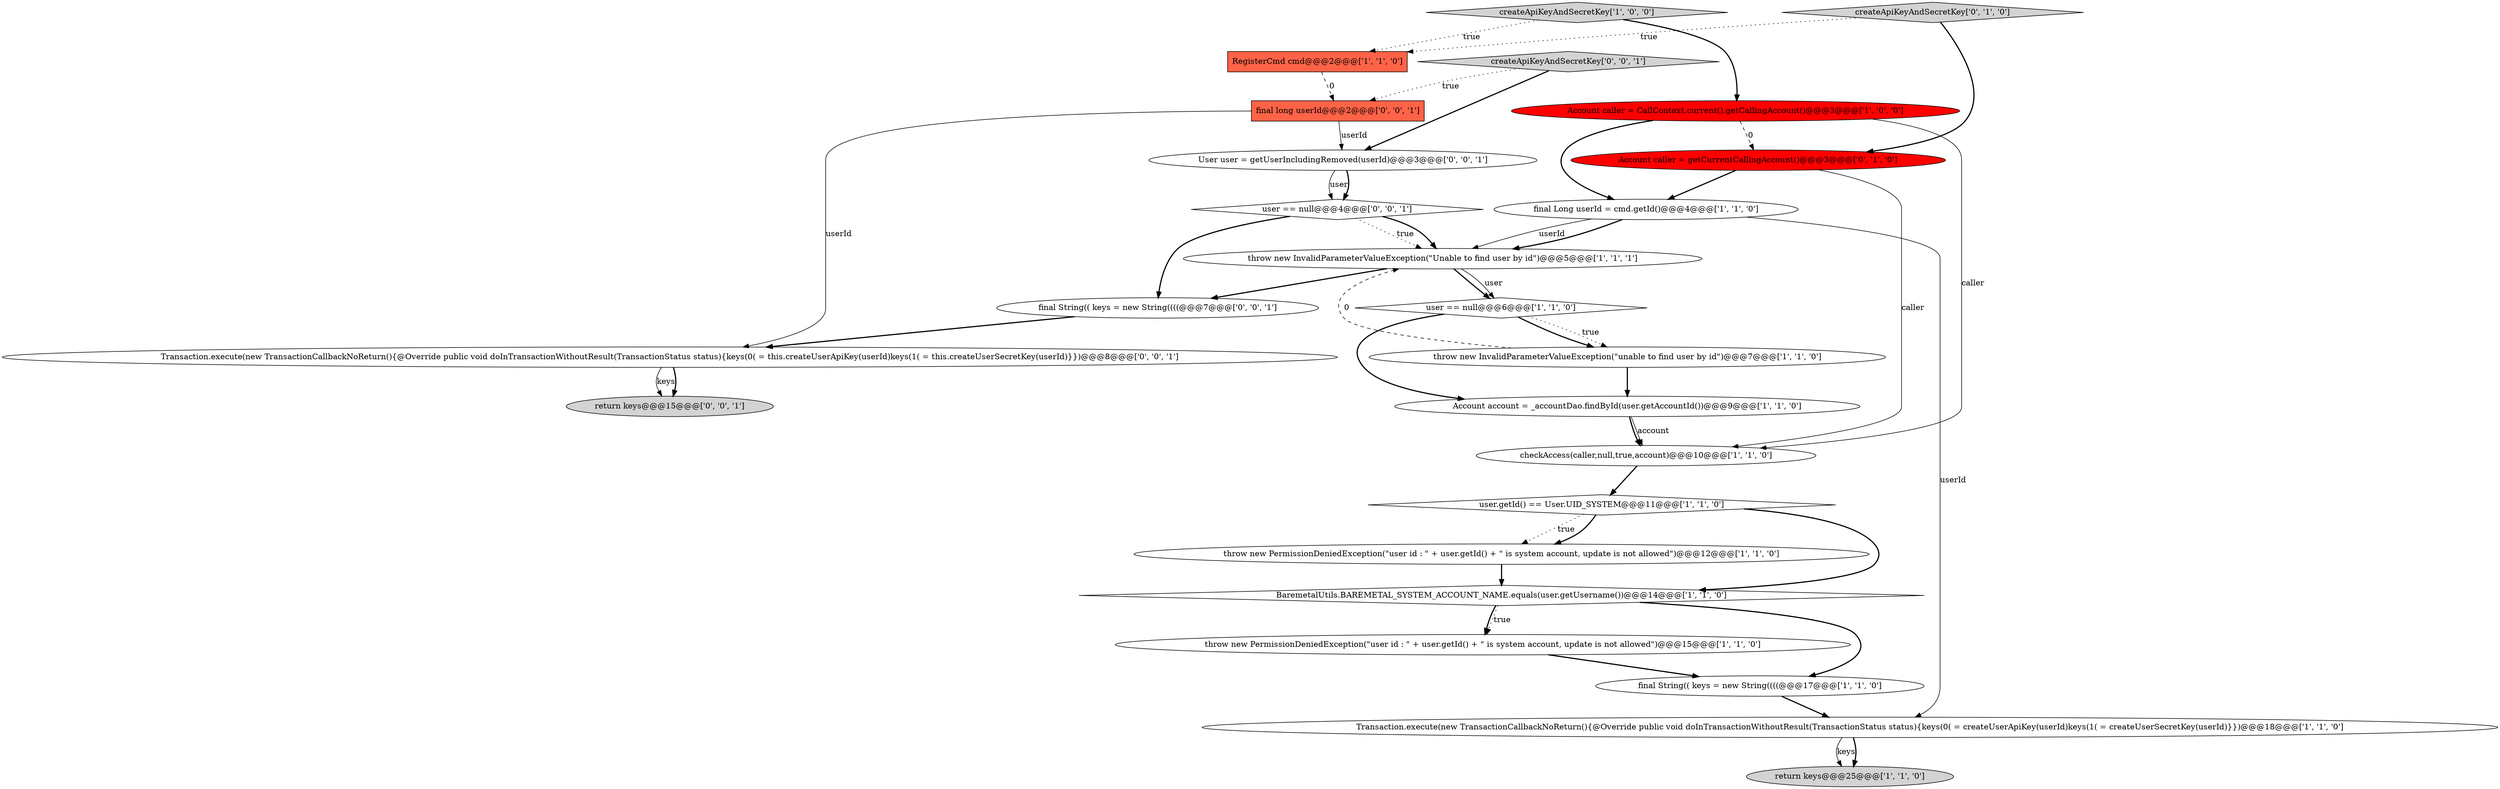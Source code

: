 digraph {
14 [style = filled, label = "throw new PermissionDeniedException(\"user id : \" + user.getId() + \" is system account, update is not allowed\")@@@12@@@['1', '1', '0']", fillcolor = white, shape = ellipse image = "AAA0AAABBB1BBB"];
11 [style = filled, label = "user == null@@@6@@@['1', '1', '0']", fillcolor = white, shape = diamond image = "AAA0AAABBB1BBB"];
7 [style = filled, label = "throw new InvalidParameterValueException(\"unable to find user by id\")@@@7@@@['1', '1', '0']", fillcolor = white, shape = ellipse image = "AAA0AAABBB1BBB"];
22 [style = filled, label = "Transaction.execute(new TransactionCallbackNoReturn(){@Override public void doInTransactionWithoutResult(TransactionStatus status){keys(0( = this.createUserApiKey(userId)keys(1( = this.createUserSecretKey(userId)}})@@@8@@@['0', '0', '1']", fillcolor = white, shape = ellipse image = "AAA0AAABBB3BBB"];
17 [style = filled, label = "createApiKeyAndSecretKey['0', '1', '0']", fillcolor = lightgray, shape = diamond image = "AAA0AAABBB2BBB"];
3 [style = filled, label = "BaremetalUtils.BAREMETAL_SYSTEM_ACCOUNT_NAME.equals(user.getUsername())@@@14@@@['1', '1', '0']", fillcolor = white, shape = diamond image = "AAA0AAABBB1BBB"];
10 [style = filled, label = "RegisterCmd cmd@@@2@@@['1', '1', '0']", fillcolor = tomato, shape = box image = "AAA0AAABBB1BBB"];
21 [style = filled, label = "final long userId@@@2@@@['0', '0', '1']", fillcolor = tomato, shape = box image = "AAA0AAABBB3BBB"];
12 [style = filled, label = "Account account = _accountDao.findById(user.getAccountId())@@@9@@@['1', '1', '0']", fillcolor = white, shape = ellipse image = "AAA0AAABBB1BBB"];
15 [style = filled, label = "throw new PermissionDeniedException(\"user id : \" + user.getId() + \" is system account, update is not allowed\")@@@15@@@['1', '1', '0']", fillcolor = white, shape = ellipse image = "AAA0AAABBB1BBB"];
13 [style = filled, label = "user.getId() == User.UID_SYSTEM@@@11@@@['1', '1', '0']", fillcolor = white, shape = diamond image = "AAA0AAABBB1BBB"];
19 [style = filled, label = "User user = getUserIncludingRemoved(userId)@@@3@@@['0', '0', '1']", fillcolor = white, shape = ellipse image = "AAA0AAABBB3BBB"];
23 [style = filled, label = "createApiKeyAndSecretKey['0', '0', '1']", fillcolor = lightgray, shape = diamond image = "AAA0AAABBB3BBB"];
18 [style = filled, label = "final String(( keys = new String((((@@@7@@@['0', '0', '1']", fillcolor = white, shape = ellipse image = "AAA0AAABBB3BBB"];
9 [style = filled, label = "final String(( keys = new String((((@@@17@@@['1', '1', '0']", fillcolor = white, shape = ellipse image = "AAA0AAABBB1BBB"];
1 [style = filled, label = "return keys@@@25@@@['1', '1', '0']", fillcolor = lightgray, shape = ellipse image = "AAA0AAABBB1BBB"];
16 [style = filled, label = "Account caller = getCurrentCallingAccount()@@@3@@@['0', '1', '0']", fillcolor = red, shape = ellipse image = "AAA1AAABBB2BBB"];
8 [style = filled, label = "Transaction.execute(new TransactionCallbackNoReturn(){@Override public void doInTransactionWithoutResult(TransactionStatus status){keys(0( = createUserApiKey(userId)keys(1( = createUserSecretKey(userId)}})@@@18@@@['1', '1', '0']", fillcolor = white, shape = ellipse image = "AAA0AAABBB1BBB"];
2 [style = filled, label = "checkAccess(caller,null,true,account)@@@10@@@['1', '1', '0']", fillcolor = white, shape = ellipse image = "AAA0AAABBB1BBB"];
0 [style = filled, label = "Account caller = CallContext.current().getCallingAccount()@@@3@@@['1', '0', '0']", fillcolor = red, shape = ellipse image = "AAA1AAABBB1BBB"];
4 [style = filled, label = "final Long userId = cmd.getId()@@@4@@@['1', '1', '0']", fillcolor = white, shape = ellipse image = "AAA0AAABBB1BBB"];
5 [style = filled, label = "createApiKeyAndSecretKey['1', '0', '0']", fillcolor = lightgray, shape = diamond image = "AAA0AAABBB1BBB"];
6 [style = filled, label = "throw new InvalidParameterValueException(\"Unable to find user by id\")@@@5@@@['1', '1', '1']", fillcolor = white, shape = ellipse image = "AAA0AAABBB1BBB"];
24 [style = filled, label = "return keys@@@15@@@['0', '0', '1']", fillcolor = lightgray, shape = ellipse image = "AAA0AAABBB3BBB"];
20 [style = filled, label = "user == null@@@4@@@['0', '0', '1']", fillcolor = white, shape = diamond image = "AAA0AAABBB3BBB"];
11->7 [style = dotted, label="true"];
14->3 [style = bold, label=""];
16->2 [style = solid, label="caller"];
20->6 [style = dotted, label="true"];
10->21 [style = dashed, label="0"];
19->20 [style = solid, label="user"];
4->6 [style = solid, label="userId"];
4->6 [style = bold, label=""];
7->12 [style = bold, label=""];
6->18 [style = bold, label=""];
21->22 [style = solid, label="userId"];
19->20 [style = bold, label=""];
5->10 [style = dotted, label="true"];
21->19 [style = solid, label="userId"];
0->16 [style = dashed, label="0"];
12->2 [style = solid, label="account"];
23->21 [style = dotted, label="true"];
4->8 [style = solid, label="userId"];
11->12 [style = bold, label=""];
3->15 [style = bold, label=""];
20->6 [style = bold, label=""];
9->8 [style = bold, label=""];
2->13 [style = bold, label=""];
8->1 [style = solid, label="keys"];
7->6 [style = dashed, label="0"];
3->9 [style = bold, label=""];
8->1 [style = bold, label=""];
20->18 [style = bold, label=""];
17->10 [style = dotted, label="true"];
12->2 [style = bold, label=""];
0->2 [style = solid, label="caller"];
22->24 [style = solid, label="keys"];
18->22 [style = bold, label=""];
13->3 [style = bold, label=""];
5->0 [style = bold, label=""];
0->4 [style = bold, label=""];
15->9 [style = bold, label=""];
6->11 [style = bold, label=""];
23->19 [style = bold, label=""];
3->15 [style = dotted, label="true"];
6->11 [style = solid, label="user"];
22->24 [style = bold, label=""];
16->4 [style = bold, label=""];
13->14 [style = dotted, label="true"];
13->14 [style = bold, label=""];
11->7 [style = bold, label=""];
17->16 [style = bold, label=""];
}
